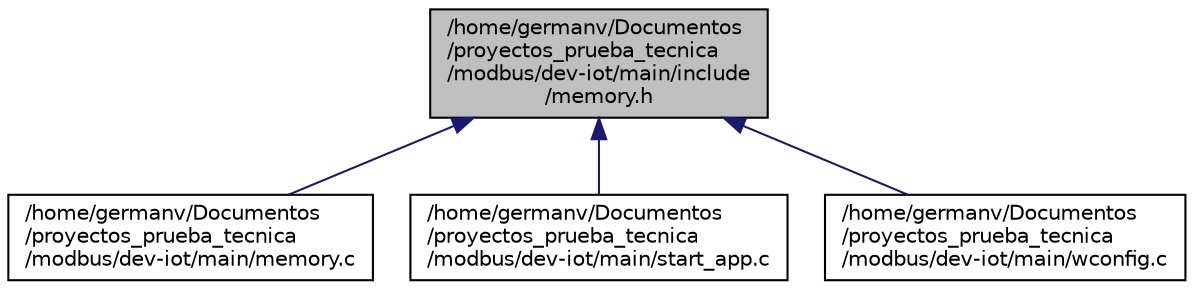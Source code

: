 digraph "/home/germanv/Documentos/proyectos_prueba_tecnica/modbus/dev-iot/main/include/memory.h"
{
 // LATEX_PDF_SIZE
  edge [fontname="Helvetica",fontsize="10",labelfontname="Helvetica",labelfontsize="10"];
  node [fontname="Helvetica",fontsize="10",shape=record];
  Node1 [label="/home/germanv/Documentos\l/proyectos_prueba_tecnica\l/modbus/dev-iot/main/include\l/memory.h",height=0.2,width=0.4,color="black", fillcolor="grey75", style="filled", fontcolor="black",tooltip=" "];
  Node1 -> Node2 [dir="back",color="midnightblue",fontsize="10",style="solid",fontname="Helvetica"];
  Node2 [label="/home/germanv/Documentos\l/proyectos_prueba_tecnica\l/modbus/dev-iot/main/memory.c",height=0.2,width=0.4,color="black", fillcolor="white", style="filled",URL="$memory_8c.html",tooltip=" "];
  Node1 -> Node3 [dir="back",color="midnightblue",fontsize="10",style="solid",fontname="Helvetica"];
  Node3 [label="/home/germanv/Documentos\l/proyectos_prueba_tecnica\l/modbus/dev-iot/main/start_app.c",height=0.2,width=0.4,color="black", fillcolor="white", style="filled",URL="$start__app_8c.html",tooltip=" "];
  Node1 -> Node4 [dir="back",color="midnightblue",fontsize="10",style="solid",fontname="Helvetica"];
  Node4 [label="/home/germanv/Documentos\l/proyectos_prueba_tecnica\l/modbus/dev-iot/main/wconfig.c",height=0.2,width=0.4,color="black", fillcolor="white", style="filled",URL="$wconfig_8c.html",tooltip=" "];
}
